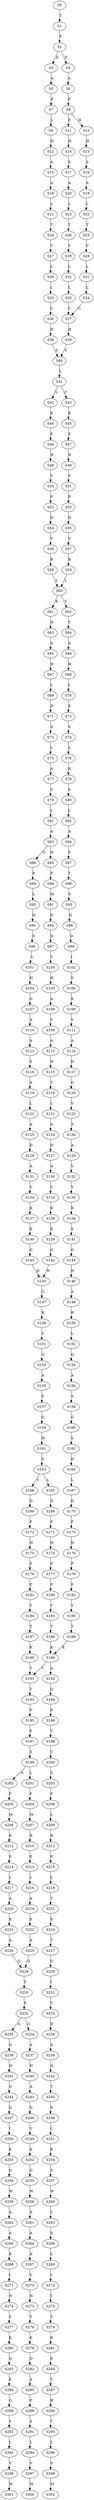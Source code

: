 strict digraph  {
	S0 -> S1 [ label = T ];
	S1 -> S2 [ label = F ];
	S2 -> S3 [ label = E ];
	S2 -> S4 [ label = D ];
	S3 -> S5 [ label = A ];
	S4 -> S6 [ label = A ];
	S5 -> S7 [ label = P ];
	S6 -> S8 [ label = P ];
	S7 -> S9 [ label = L ];
	S8 -> S10 [ label = H ];
	S8 -> S11 [ label = F ];
	S9 -> S12 [ label = H ];
	S10 -> S13 [ label = H ];
	S11 -> S14 [ label = H ];
	S12 -> S15 [ label = A ];
	S13 -> S16 [ label = S ];
	S14 -> S17 [ label = S ];
	S15 -> S18 [ label = A ];
	S16 -> S19 [ label = A ];
	S17 -> S20 [ label = A ];
	S18 -> S21 [ label = L ];
	S19 -> S22 [ label = L ];
	S20 -> S23 [ label = L ];
	S21 -> S24 [ label = T ];
	S22 -> S25 [ label = T ];
	S23 -> S26 [ label = T ];
	S24 -> S27 [ label = V ];
	S25 -> S28 [ label = V ];
	S26 -> S29 [ label = V ];
	S27 -> S30 [ label = L ];
	S28 -> S31 [ label = L ];
	S29 -> S32 [ label = L ];
	S30 -> S33 [ label = L ];
	S31 -> S34 [ label = L ];
	S32 -> S35 [ label = L ];
	S33 -> S36 [ label = C ];
	S34 -> S37 [ label = C ];
	S35 -> S37 [ label = C ];
	S36 -> S38 [ label = H ];
	S37 -> S39 [ label = H ];
	S38 -> S40 [ label = S ];
	S39 -> S40 [ label = S ];
	S40 -> S41 [ label = L ];
	S41 -> S42 [ label = L ];
	S41 -> S43 [ label = F ];
	S42 -> S44 [ label = K ];
	S43 -> S45 [ label = K ];
	S44 -> S46 [ label = F ];
	S45 -> S47 [ label = F ];
	S46 -> S48 [ label = N ];
	S47 -> S49 [ label = N ];
	S48 -> S50 [ label = V ];
	S49 -> S51 [ label = V ];
	S50 -> S52 [ label = P ];
	S51 -> S53 [ label = P ];
	S52 -> S54 [ label = D ];
	S53 -> S55 [ label = D ];
	S54 -> S56 [ label = V ];
	S55 -> S57 [ label = V ];
	S56 -> S58 [ label = R ];
	S57 -> S59 [ label = R ];
	S58 -> S60 [ label = L ];
	S59 -> S60 [ label = L ];
	S60 -> S61 [ label = K ];
	S60 -> S62 [ label = V ];
	S61 -> S63 [ label = H ];
	S62 -> S64 [ label = Y ];
	S63 -> S65 [ label = A ];
	S64 -> S66 [ label = A ];
	S65 -> S67 [ label = H ];
	S66 -> S68 [ label = H ];
	S67 -> S69 [ label = L ];
	S68 -> S70 [ label = L ];
	S69 -> S71 [ label = D ];
	S70 -> S72 [ label = E ];
	S71 -> S73 [ label = S ];
	S72 -> S74 [ label = S ];
	S73 -> S75 [ label = L ];
	S74 -> S76 [ label = L ];
	S75 -> S77 [ label = A ];
	S76 -> S78 [ label = K ];
	S77 -> S79 [ label = S ];
	S78 -> S80 [ label = S ];
	S79 -> S81 [ label = L ];
	S80 -> S82 [ label = L ];
	S81 -> S83 [ label = A ];
	S82 -> S84 [ label = A ];
	S83 -> S85 [ label = N ];
	S83 -> S86 [ label = G ];
	S84 -> S87 [ label = S ];
	S85 -> S88 [ label = P ];
	S86 -> S89 [ label = P ];
	S87 -> S90 [ label = T ];
	S88 -> S91 [ label = M ];
	S89 -> S92 [ label = L ];
	S90 -> S93 [ label = V ];
	S91 -> S94 [ label = D ];
	S92 -> S95 [ label = D ];
	S93 -> S96 [ label = N ];
	S94 -> S97 [ label = D ];
	S95 -> S98 [ label = D ];
	S96 -> S99 [ label = D ];
	S97 -> S100 [ label = V ];
	S98 -> S101 [ label = L ];
	S99 -> S102 [ label = I ];
	S100 -> S103 [ label = H ];
	S101 -> S104 [ label = H ];
	S102 -> S105 [ label = S ];
	S103 -> S106 [ label = A ];
	S104 -> S107 [ label = G ];
	S105 -> S108 [ label = K ];
	S106 -> S109 [ label = V ];
	S107 -> S110 [ label = A ];
	S108 -> S111 [ label = V ];
	S109 -> S112 [ label = A ];
	S110 -> S113 [ label = A ];
	S111 -> S114 [ label = A ];
	S112 -> S115 [ label = N ];
	S113 -> S116 [ label = S ];
	S114 -> S117 [ label = D ];
	S115 -> S118 [ label = T ];
	S116 -> S119 [ label = A ];
	S117 -> S120 [ label = G ];
	S118 -> S121 [ label = L ];
	S119 -> S122 [ label = L ];
	S120 -> S123 [ label = V ];
	S121 -> S124 [ label = A ];
	S122 -> S125 [ label = A ];
	S123 -> S126 [ label = A ];
	S124 -> S127 [ label = D ];
	S125 -> S128 [ label = D ];
	S126 -> S129 [ label = A ];
	S127 -> S130 [ label = A ];
	S128 -> S131 [ label = A ];
	S129 -> S132 [ label = V ];
	S130 -> S133 [ label = V ];
	S131 -> S134 [ label = V ];
	S132 -> S135 [ label = V ];
	S133 -> S136 [ label = K ];
	S134 -> S137 [ label = K ];
	S135 -> S138 [ label = K ];
	S136 -> S139 [ label = K ];
	S137 -> S140 [ label = K ];
	S138 -> S141 [ label = S ];
	S139 -> S142 [ label = G ];
	S140 -> S143 [ label = G ];
	S141 -> S144 [ label = G ];
	S142 -> S145 [ label = H ];
	S143 -> S145 [ label = H ];
	S144 -> S146 [ label = H ];
	S145 -> S147 [ label = G ];
	S146 -> S148 [ label = A ];
	S147 -> S149 [ label = K ];
	S148 -> S150 [ label = R ];
	S149 -> S151 [ label = V ];
	S150 -> S152 [ label = L ];
	S151 -> S153 [ label = Q ];
	S152 -> S154 [ label = Q ];
	S153 -> S155 [ label = A ];
	S154 -> S156 [ label = A ];
	S155 -> S157 [ label = S ];
	S156 -> S158 [ label = S ];
	S157 -> S159 [ label = G ];
	S158 -> S160 [ label = G ];
	S159 -> S161 [ label = H ];
	S160 -> S162 [ label = S ];
	S161 -> S163 [ label = S ];
	S162 -> S164 [ label = H ];
	S163 -> S165 [ label = L ];
	S163 -> S166 [ label = V ];
	S164 -> S167 [ label = L ];
	S165 -> S168 [ label = D ];
	S166 -> S169 [ label = D ];
	S167 -> S170 [ label = D ];
	S168 -> S171 [ label = F ];
	S169 -> S172 [ label = F ];
	S170 -> S173 [ label = F ];
	S171 -> S174 [ label = H ];
	S172 -> S175 [ label = H ];
	S173 -> S176 [ label = H ];
	S174 -> S177 [ label = P ];
	S175 -> S178 [ label = P ];
	S176 -> S179 [ label = P ];
	S177 -> S180 [ label = F ];
	S178 -> S181 [ label = F ];
	S179 -> S182 [ label = F ];
	S180 -> S183 [ label = Y ];
	S181 -> S184 [ label = Y ];
	S182 -> S185 [ label = Y ];
	S183 -> S186 [ label = T ];
	S184 -> S187 [ label = T ];
	S185 -> S188 [ label = T ];
	S186 -> S189 [ label = K ];
	S187 -> S190 [ label = K ];
	S188 -> S189 [ label = K ];
	S189 -> S191 [ label = T ];
	S189 -> S192 [ label = A ];
	S190 -> S191 [ label = T ];
	S191 -> S193 [ label = T ];
	S192 -> S194 [ label = Q ];
	S193 -> S195 [ label = P ];
	S194 -> S196 [ label = P ];
	S195 -> S197 [ label = F ];
	S196 -> S198 [ label = Y ];
	S197 -> S199 [ label = S ];
	S198 -> S200 [ label = C ];
	S199 -> S201 [ label = L ];
	S199 -> S202 [ label = A ];
	S200 -> S203 [ label = S ];
	S201 -> S204 [ label = F ];
	S202 -> S205 [ label = F ];
	S203 -> S206 [ label = F ];
	S204 -> S207 [ label = M ];
	S205 -> S208 [ label = M ];
	S206 -> S209 [ label = L ];
	S207 -> S210 [ label = R ];
	S208 -> S211 [ label = R ];
	S209 -> S212 [ label = R ];
	S210 -> S213 [ label = E ];
	S211 -> S214 [ label = E ];
	S212 -> S215 [ label = E ];
	S213 -> S216 [ label = L ];
	S214 -> S217 [ label = L ];
	S215 -> S218 [ label = L ];
	S216 -> S219 [ label = A ];
	S217 -> S220 [ label = A ];
	S218 -> S221 [ label = T ];
	S219 -> S222 [ label = E ];
	S220 -> S223 [ label = E ];
	S221 -> S224 [ label = E ];
	S222 -> S225 [ label = A ];
	S223 -> S226 [ label = A ];
	S224 -> S227 [ label = T ];
	S225 -> S228 [ label = G ];
	S226 -> S228 [ label = G ];
	S227 -> S229 [ label = G ];
	S228 -> S230 [ label = Y ];
	S229 -> S231 [ label = I ];
	S230 -> S232 [ label = E ];
	S231 -> S233 [ label = V ];
	S232 -> S234 [ label = G ];
	S232 -> S235 [ label = A ];
	S233 -> S236 [ label = D ];
	S234 -> S237 [ label = A ];
	S235 -> S238 [ label = G ];
	S236 -> S239 [ label = A ];
	S237 -> S240 [ label = H ];
	S238 -> S241 [ label = H ];
	S239 -> S242 [ label = Q ];
	S240 -> S243 [ label = A ];
	S241 -> S244 [ label = G ];
	S242 -> S245 [ label = T ];
	S243 -> S246 [ label = G ];
	S244 -> S247 [ label = G ];
	S245 -> S248 [ label = S ];
	S246 -> S249 [ label = V ];
	S247 -> S250 [ label = I ];
	S248 -> S251 [ label = I ];
	S249 -> S252 [ label = K ];
	S250 -> S253 [ label = K ];
	S251 -> S254 [ label = K ];
	S252 -> S255 [ label = G ];
	S253 -> S256 [ label = G ];
	S254 -> S257 [ label = S ];
	S255 -> S258 [ label = W ];
	S256 -> S259 [ label = W ];
	S257 -> S260 [ label = W ];
	S258 -> S261 [ label = A ];
	S259 -> S262 [ label = A ];
	S260 -> S263 [ label = L ];
	S261 -> S264 [ label = A ];
	S262 -> S265 [ label = A ];
	S263 -> S266 [ label = S ];
	S264 -> S267 [ label = K ];
	S265 -> S268 [ label = K ];
	S266 -> S269 [ label = L ];
	S267 -> S270 [ label = V ];
	S268 -> S271 [ label = I ];
	S269 -> S272 [ label = I ];
	S270 -> S273 [ label = N ];
	S271 -> S274 [ label = N ];
	S272 -> S275 [ label = I ];
	S273 -> S276 [ label = T ];
	S274 -> S277 [ label = S ];
	S275 -> S278 [ label = T ];
	S276 -> S279 [ label = K ];
	S277 -> S280 [ label = K ];
	S278 -> S281 [ label = R ];
	S279 -> S282 [ label = D ];
	S280 -> S283 [ label = D ];
	S281 -> S284 [ label = E ];
	S282 -> S285 [ label = A ];
	S283 -> S286 [ label = E ];
	S284 -> S287 [ label = T ];
	S285 -> S288 [ label = P ];
	S286 -> S289 [ label = G ];
	S287 -> S290 [ label = R ];
	S288 -> S291 [ label = S ];
	S289 -> S292 [ label = S ];
	S290 -> S293 [ label = T ];
	S291 -> S294 [ label = L ];
	S292 -> S295 [ label = L ];
	S293 -> S296 [ label = L ];
	S294 -> S297 [ label = V ];
	S295 -> S298 [ label = V ];
	S296 -> S299 [ label = S ];
	S297 -> S300 [ label = M ];
	S298 -> S301 [ label = M ];
	S299 -> S302 [ label = M ];
}
